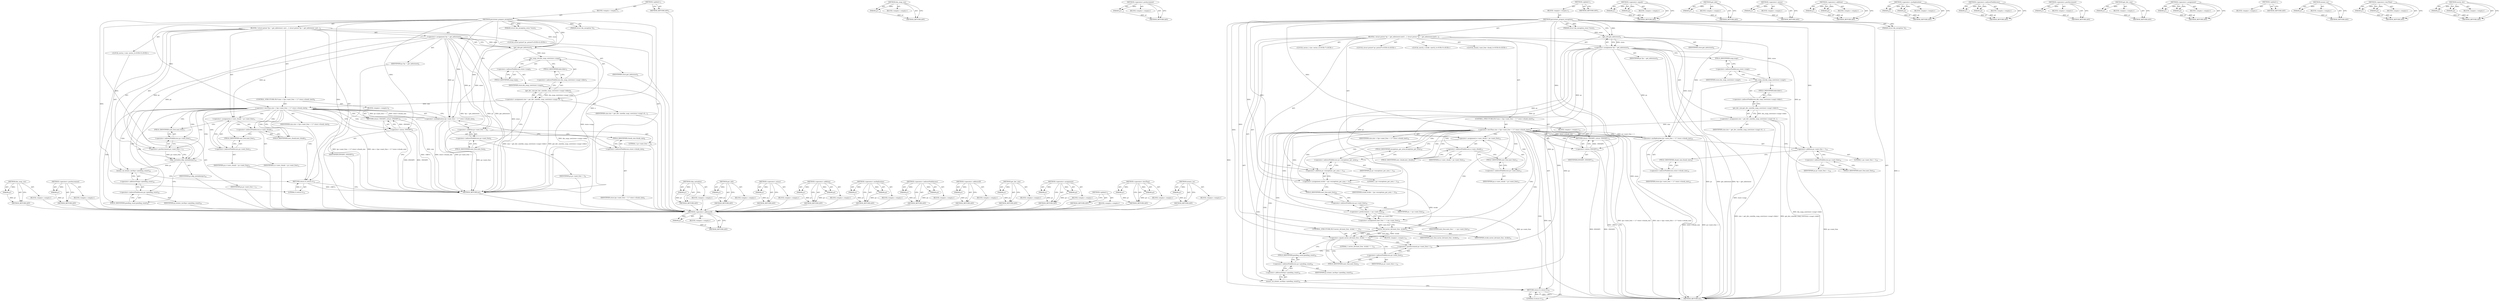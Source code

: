 digraph "atomic_inc" {
vulnerable_175 [label=<(METHOD,&lt;operator&gt;.addressOf)>];
vulnerable_176 [label=<(PARAM,p1)>];
vulnerable_177 [label=<(BLOCK,&lt;empty&gt;,&lt;empty&gt;)>];
vulnerable_178 [label=<(METHOD_RETURN,ANY)>];
vulnerable_130 [label=<(METHOD,dm_snap_cow)>];
vulnerable_131 [label=<(PARAM,p1)>];
vulnerable_132 [label=<(BLOCK,&lt;empty&gt;,&lt;empty&gt;)>];
vulnerable_133 [label=<(METHOD_RETURN,ANY)>];
vulnerable_153 [label=<(METHOD,&lt;operator&gt;.preIncrement)>];
vulnerable_154 [label=<(PARAM,p1)>];
vulnerable_155 [label=<(BLOCK,&lt;empty&gt;,&lt;empty&gt;)>];
vulnerable_156 [label=<(METHOD_RETURN,ANY)>];
vulnerable_6 [label=<(METHOD,&lt;global&gt;)<SUB>1</SUB>>];
vulnerable_7 [label=<(BLOCK,&lt;empty&gt;,&lt;empty&gt;)<SUB>1</SUB>>];
vulnerable_8 [label=<(METHOD,persistent_prepare_exception)<SUB>1</SUB>>];
vulnerable_9 [label=<(PARAM,struct dm_exception_store *store)<SUB>1</SUB>>];
vulnerable_10 [label=<(PARAM,struct dm_exception *e)<SUB>2</SUB>>];
vulnerable_11 [label=<(BLOCK,{
 	struct pstore *ps = get_info(store);
	uint3...,{
 	struct pstore *ps = get_info(store);
	uint3...)<SUB>3</SUB>>];
vulnerable_12 [label="<(LOCAL,struct pstore* ps: pstore*)<SUB>4</SUB>>"];
vulnerable_13 [label=<(&lt;operator&gt;.assignment,*ps = get_info(store))<SUB>4</SUB>>];
vulnerable_14 [label=<(IDENTIFIER,ps,*ps = get_info(store))<SUB>4</SUB>>];
vulnerable_15 [label=<(get_info,get_info(store))<SUB>4</SUB>>];
vulnerable_16 [label=<(IDENTIFIER,store,get_info(store))<SUB>4</SUB>>];
vulnerable_17 [label="<(LOCAL,uint32_t stride: uint32_t)<SUB>5</SUB>>"];
vulnerable_18 [label="<(LOCAL,chunk_t next_free: chunk_t)<SUB>6</SUB>>"];
vulnerable_19 [label="<(LOCAL,sector_t size: sector_t)<SUB>7</SUB>>"];
vulnerable_20 [label=<(&lt;operator&gt;.assignment,size = get_dev_size(dm_snap_cow(store-&gt;snap)-&gt;b...)<SUB>7</SUB>>];
vulnerable_21 [label=<(IDENTIFIER,size,size = get_dev_size(dm_snap_cow(store-&gt;snap)-&gt;b...)<SUB>7</SUB>>];
vulnerable_22 [label=<(get_dev_size,get_dev_size(dm_snap_cow(store-&gt;snap)-&gt;bdev))<SUB>7</SUB>>];
vulnerable_23 [label=<(&lt;operator&gt;.indirectFieldAccess,dm_snap_cow(store-&gt;snap)-&gt;bdev)<SUB>7</SUB>>];
vulnerable_24 [label=<(dm_snap_cow,dm_snap_cow(store-&gt;snap))<SUB>7</SUB>>];
vulnerable_25 [label=<(&lt;operator&gt;.indirectFieldAccess,store-&gt;snap)<SUB>7</SUB>>];
vulnerable_26 [label=<(IDENTIFIER,store,dm_snap_cow(store-&gt;snap))<SUB>7</SUB>>];
vulnerable_27 [label=<(FIELD_IDENTIFIER,snap,snap)<SUB>7</SUB>>];
vulnerable_28 [label=<(FIELD_IDENTIFIER,bdev,bdev)<SUB>7</SUB>>];
vulnerable_29 [label=<(CONTROL_STRUCTURE,IF,if (size &lt; ((ps-&gt;next_free + 1) * store-&gt;chunk_size)))<SUB>10</SUB>>];
vulnerable_30 [label=<(&lt;operator&gt;.lessThan,size &lt; ((ps-&gt;next_free + 1) * store-&gt;chunk_size))<SUB>10</SUB>>];
vulnerable_31 [label=<(IDENTIFIER,size,size &lt; ((ps-&gt;next_free + 1) * store-&gt;chunk_size))<SUB>10</SUB>>];
vulnerable_32 [label=<(&lt;operator&gt;.multiplication,(ps-&gt;next_free + 1) * store-&gt;chunk_size)<SUB>10</SUB>>];
vulnerable_33 [label=<(&lt;operator&gt;.addition,ps-&gt;next_free + 1)<SUB>10</SUB>>];
vulnerable_34 [label=<(&lt;operator&gt;.indirectFieldAccess,ps-&gt;next_free)<SUB>10</SUB>>];
vulnerable_35 [label=<(IDENTIFIER,ps,ps-&gt;next_free + 1)<SUB>10</SUB>>];
vulnerable_36 [label=<(FIELD_IDENTIFIER,next_free,next_free)<SUB>10</SUB>>];
vulnerable_37 [label=<(LITERAL,1,ps-&gt;next_free + 1)<SUB>10</SUB>>];
vulnerable_38 [label=<(&lt;operator&gt;.indirectFieldAccess,store-&gt;chunk_size)<SUB>10</SUB>>];
vulnerable_39 [label=<(IDENTIFIER,store,(ps-&gt;next_free + 1) * store-&gt;chunk_size)<SUB>10</SUB>>];
vulnerable_40 [label=<(FIELD_IDENTIFIER,chunk_size,chunk_size)<SUB>10</SUB>>];
vulnerable_41 [label=<(BLOCK,&lt;empty&gt;,&lt;empty&gt;)<SUB>11</SUB>>];
vulnerable_42 [label=<(RETURN,return -ENOSPC;,return -ENOSPC;)<SUB>11</SUB>>];
vulnerable_43 [label=<(&lt;operator&gt;.minus,-ENOSPC)<SUB>11</SUB>>];
vulnerable_44 [label=<(IDENTIFIER,ENOSPC,-ENOSPC)<SUB>11</SUB>>];
vulnerable_45 [label=<(&lt;operator&gt;.assignment,e-&gt;new_chunk = ps-&gt;next_free)<SUB>13</SUB>>];
vulnerable_46 [label=<(&lt;operator&gt;.indirectFieldAccess,e-&gt;new_chunk)<SUB>13</SUB>>];
vulnerable_47 [label=<(IDENTIFIER,e,e-&gt;new_chunk = ps-&gt;next_free)<SUB>13</SUB>>];
vulnerable_48 [label=<(FIELD_IDENTIFIER,new_chunk,new_chunk)<SUB>13</SUB>>];
vulnerable_49 [label=<(&lt;operator&gt;.indirectFieldAccess,ps-&gt;next_free)<SUB>13</SUB>>];
vulnerable_50 [label=<(IDENTIFIER,ps,e-&gt;new_chunk = ps-&gt;next_free)<SUB>13</SUB>>];
vulnerable_51 [label=<(FIELD_IDENTIFIER,next_free,next_free)<SUB>13</SUB>>];
vulnerable_52 [label=<(&lt;operator&gt;.assignment,stride = (ps-&gt;exceptions_per_area + 1))<SUB>19</SUB>>];
vulnerable_53 [label=<(IDENTIFIER,stride,stride = (ps-&gt;exceptions_per_area + 1))<SUB>19</SUB>>];
vulnerable_54 [label=<(&lt;operator&gt;.addition,ps-&gt;exceptions_per_area + 1)<SUB>19</SUB>>];
vulnerable_55 [label=<(&lt;operator&gt;.indirectFieldAccess,ps-&gt;exceptions_per_area)<SUB>19</SUB>>];
vulnerable_56 [label=<(IDENTIFIER,ps,ps-&gt;exceptions_per_area + 1)<SUB>19</SUB>>];
vulnerable_57 [label=<(FIELD_IDENTIFIER,exceptions_per_area,exceptions_per_area)<SUB>19</SUB>>];
vulnerable_58 [label=<(LITERAL,1,ps-&gt;exceptions_per_area + 1)<SUB>19</SUB>>];
vulnerable_59 [label=<(&lt;operator&gt;.assignment,next_free = ++ps-&gt;next_free)<SUB>20</SUB>>];
vulnerable_60 [label=<(IDENTIFIER,next_free,next_free = ++ps-&gt;next_free)<SUB>20</SUB>>];
vulnerable_61 [label=<(&lt;operator&gt;.preIncrement,++ps-&gt;next_free)<SUB>20</SUB>>];
vulnerable_62 [label=<(&lt;operator&gt;.indirectFieldAccess,ps-&gt;next_free)<SUB>20</SUB>>];
vulnerable_63 [label=<(IDENTIFIER,ps,++ps-&gt;next_free)<SUB>20</SUB>>];
vulnerable_64 [label=<(FIELD_IDENTIFIER,next_free,next_free)<SUB>20</SUB>>];
vulnerable_65 [label=<(CONTROL_STRUCTURE,IF,if (sector_div(next_free, stride) == 1))<SUB>21</SUB>>];
vulnerable_66 [label=<(&lt;operator&gt;.equals,sector_div(next_free, stride) == 1)<SUB>21</SUB>>];
vulnerable_67 [label=<(sector_div,sector_div(next_free, stride))<SUB>21</SUB>>];
vulnerable_68 [label=<(IDENTIFIER,next_free,sector_div(next_free, stride))<SUB>21</SUB>>];
vulnerable_69 [label=<(IDENTIFIER,stride,sector_div(next_free, stride))<SUB>21</SUB>>];
vulnerable_70 [label=<(LITERAL,1,sector_div(next_free, stride) == 1)<SUB>21</SUB>>];
vulnerable_71 [label=<(BLOCK,&lt;empty&gt;,&lt;empty&gt;)<SUB>22</SUB>>];
vulnerable_72 [label=<(&lt;operator&gt;.postIncrement,ps-&gt;next_free++)<SUB>22</SUB>>];
vulnerable_73 [label=<(&lt;operator&gt;.indirectFieldAccess,ps-&gt;next_free)<SUB>22</SUB>>];
vulnerable_74 [label=<(IDENTIFIER,ps,ps-&gt;next_free++)<SUB>22</SUB>>];
vulnerable_75 [label=<(FIELD_IDENTIFIER,next_free,next_free)<SUB>22</SUB>>];
vulnerable_76 [label=<(atomic_inc,atomic_inc(&amp;ps-&gt;pending_count))<SUB>24</SUB>>];
vulnerable_77 [label=<(&lt;operator&gt;.addressOf,&amp;ps-&gt;pending_count)<SUB>24</SUB>>];
vulnerable_78 [label=<(&lt;operator&gt;.indirectFieldAccess,ps-&gt;pending_count)<SUB>24</SUB>>];
vulnerable_79 [label=<(IDENTIFIER,ps,atomic_inc(&amp;ps-&gt;pending_count))<SUB>24</SUB>>];
vulnerable_80 [label=<(FIELD_IDENTIFIER,pending_count,pending_count)<SUB>24</SUB>>];
vulnerable_81 [label=<(RETURN,return 0;,return 0;)<SUB>25</SUB>>];
vulnerable_82 [label=<(LITERAL,0,return 0;)<SUB>25</SUB>>];
vulnerable_83 [label=<(METHOD_RETURN,int)<SUB>1</SUB>>];
vulnerable_85 [label=<(METHOD_RETURN,ANY)<SUB>1</SUB>>];
vulnerable_157 [label=<(METHOD,&lt;operator&gt;.equals)>];
vulnerable_158 [label=<(PARAM,p1)>];
vulnerable_159 [label=<(PARAM,p2)>];
vulnerable_160 [label=<(BLOCK,&lt;empty&gt;,&lt;empty&gt;)>];
vulnerable_161 [label=<(METHOD_RETURN,ANY)>];
vulnerable_117 [label=<(METHOD,get_info)>];
vulnerable_118 [label=<(PARAM,p1)>];
vulnerable_119 [label=<(BLOCK,&lt;empty&gt;,&lt;empty&gt;)>];
vulnerable_120 [label=<(METHOD_RETURN,ANY)>];
vulnerable_149 [label=<(METHOD,&lt;operator&gt;.minus)>];
vulnerable_150 [label=<(PARAM,p1)>];
vulnerable_151 [label=<(BLOCK,&lt;empty&gt;,&lt;empty&gt;)>];
vulnerable_152 [label=<(METHOD_RETURN,ANY)>];
vulnerable_144 [label=<(METHOD,&lt;operator&gt;.addition)>];
vulnerable_145 [label=<(PARAM,p1)>];
vulnerable_146 [label=<(PARAM,p2)>];
vulnerable_147 [label=<(BLOCK,&lt;empty&gt;,&lt;empty&gt;)>];
vulnerable_148 [label=<(METHOD_RETURN,ANY)>];
vulnerable_139 [label=<(METHOD,&lt;operator&gt;.multiplication)>];
vulnerable_140 [label=<(PARAM,p1)>];
vulnerable_141 [label=<(PARAM,p2)>];
vulnerable_142 [label=<(BLOCK,&lt;empty&gt;,&lt;empty&gt;)>];
vulnerable_143 [label=<(METHOD_RETURN,ANY)>];
vulnerable_125 [label=<(METHOD,&lt;operator&gt;.indirectFieldAccess)>];
vulnerable_126 [label=<(PARAM,p1)>];
vulnerable_127 [label=<(PARAM,p2)>];
vulnerable_128 [label=<(BLOCK,&lt;empty&gt;,&lt;empty&gt;)>];
vulnerable_129 [label=<(METHOD_RETURN,ANY)>];
vulnerable_167 [label=<(METHOD,&lt;operator&gt;.postIncrement)>];
vulnerable_168 [label=<(PARAM,p1)>];
vulnerable_169 [label=<(BLOCK,&lt;empty&gt;,&lt;empty&gt;)>];
vulnerable_170 [label=<(METHOD_RETURN,ANY)>];
vulnerable_121 [label=<(METHOD,get_dev_size)>];
vulnerable_122 [label=<(PARAM,p1)>];
vulnerable_123 [label=<(BLOCK,&lt;empty&gt;,&lt;empty&gt;)>];
vulnerable_124 [label=<(METHOD_RETURN,ANY)>];
vulnerable_112 [label=<(METHOD,&lt;operator&gt;.assignment)>];
vulnerable_113 [label=<(PARAM,p1)>];
vulnerable_114 [label=<(PARAM,p2)>];
vulnerable_115 [label=<(BLOCK,&lt;empty&gt;,&lt;empty&gt;)>];
vulnerable_116 [label=<(METHOD_RETURN,ANY)>];
vulnerable_106 [label=<(METHOD,&lt;global&gt;)<SUB>1</SUB>>];
vulnerable_107 [label=<(BLOCK,&lt;empty&gt;,&lt;empty&gt;)>];
vulnerable_108 [label=<(METHOD_RETURN,ANY)>];
vulnerable_171 [label=<(METHOD,atomic_inc)>];
vulnerable_172 [label=<(PARAM,p1)>];
vulnerable_173 [label=<(BLOCK,&lt;empty&gt;,&lt;empty&gt;)>];
vulnerable_174 [label=<(METHOD_RETURN,ANY)>];
vulnerable_134 [label=<(METHOD,&lt;operator&gt;.lessThan)>];
vulnerable_135 [label=<(PARAM,p1)>];
vulnerable_136 [label=<(PARAM,p2)>];
vulnerable_137 [label=<(BLOCK,&lt;empty&gt;,&lt;empty&gt;)>];
vulnerable_138 [label=<(METHOD_RETURN,ANY)>];
vulnerable_162 [label=<(METHOD,sector_div)>];
vulnerable_163 [label=<(PARAM,p1)>];
vulnerable_164 [label=<(PARAM,p2)>];
vulnerable_165 [label=<(BLOCK,&lt;empty&gt;,&lt;empty&gt;)>];
vulnerable_166 [label=<(METHOD_RETURN,ANY)>];
fixed_106 [label=<(METHOD,dm_snap_cow)>];
fixed_107 [label=<(PARAM,p1)>];
fixed_108 [label=<(BLOCK,&lt;empty&gt;,&lt;empty&gt;)>];
fixed_109 [label=<(METHOD_RETURN,ANY)>];
fixed_129 [label=<(METHOD,&lt;operator&gt;.postIncrement)>];
fixed_130 [label=<(PARAM,p1)>];
fixed_131 [label=<(BLOCK,&lt;empty&gt;,&lt;empty&gt;)>];
fixed_132 [label=<(METHOD_RETURN,ANY)>];
fixed_6 [label=<(METHOD,&lt;global&gt;)<SUB>1</SUB>>];
fixed_7 [label=<(BLOCK,&lt;empty&gt;,&lt;empty&gt;)<SUB>1</SUB>>];
fixed_8 [label=<(METHOD,persistent_prepare_exception)<SUB>1</SUB>>];
fixed_9 [label=<(PARAM,struct dm_exception_store *store)<SUB>1</SUB>>];
fixed_10 [label=<(PARAM,struct dm_exception *e)<SUB>2</SUB>>];
fixed_11 [label=<(BLOCK,{
 	struct pstore *ps = get_info(store);
 	sect...,{
 	struct pstore *ps = get_info(store);
 	sect...)<SUB>3</SUB>>];
fixed_12 [label="<(LOCAL,struct pstore* ps: pstore*)<SUB>4</SUB>>"];
fixed_13 [label=<(&lt;operator&gt;.assignment,*ps = get_info(store))<SUB>4</SUB>>];
fixed_14 [label=<(IDENTIFIER,ps,*ps = get_info(store))<SUB>4</SUB>>];
fixed_15 [label=<(get_info,get_info(store))<SUB>4</SUB>>];
fixed_16 [label=<(IDENTIFIER,store,get_info(store))<SUB>4</SUB>>];
fixed_17 [label="<(LOCAL,sector_t size: sector_t)<SUB>5</SUB>>"];
fixed_18 [label=<(&lt;operator&gt;.assignment,size = get_dev_size(dm_snap_cow(store-&gt;snap)-&gt;b...)<SUB>5</SUB>>];
fixed_19 [label=<(IDENTIFIER,size,size = get_dev_size(dm_snap_cow(store-&gt;snap)-&gt;b...)<SUB>5</SUB>>];
fixed_20 [label=<(get_dev_size,get_dev_size(dm_snap_cow(store-&gt;snap)-&gt;bdev))<SUB>5</SUB>>];
fixed_21 [label=<(&lt;operator&gt;.indirectFieldAccess,dm_snap_cow(store-&gt;snap)-&gt;bdev)<SUB>5</SUB>>];
fixed_22 [label=<(dm_snap_cow,dm_snap_cow(store-&gt;snap))<SUB>5</SUB>>];
fixed_23 [label=<(&lt;operator&gt;.indirectFieldAccess,store-&gt;snap)<SUB>5</SUB>>];
fixed_24 [label=<(IDENTIFIER,store,dm_snap_cow(store-&gt;snap))<SUB>5</SUB>>];
fixed_25 [label=<(FIELD_IDENTIFIER,snap,snap)<SUB>5</SUB>>];
fixed_26 [label=<(FIELD_IDENTIFIER,bdev,bdev)<SUB>5</SUB>>];
fixed_27 [label=<(CONTROL_STRUCTURE,IF,if (size &lt; ((ps-&gt;next_free + 1) * store-&gt;chunk_size)))<SUB>8</SUB>>];
fixed_28 [label=<(&lt;operator&gt;.lessThan,size &lt; ((ps-&gt;next_free + 1) * store-&gt;chunk_size))<SUB>8</SUB>>];
fixed_29 [label=<(IDENTIFIER,size,size &lt; ((ps-&gt;next_free + 1) * store-&gt;chunk_size))<SUB>8</SUB>>];
fixed_30 [label=<(&lt;operator&gt;.multiplication,(ps-&gt;next_free + 1) * store-&gt;chunk_size)<SUB>8</SUB>>];
fixed_31 [label=<(&lt;operator&gt;.addition,ps-&gt;next_free + 1)<SUB>8</SUB>>];
fixed_32 [label=<(&lt;operator&gt;.indirectFieldAccess,ps-&gt;next_free)<SUB>8</SUB>>];
fixed_33 [label=<(IDENTIFIER,ps,ps-&gt;next_free + 1)<SUB>8</SUB>>];
fixed_34 [label=<(FIELD_IDENTIFIER,next_free,next_free)<SUB>8</SUB>>];
fixed_35 [label=<(LITERAL,1,ps-&gt;next_free + 1)<SUB>8</SUB>>];
fixed_36 [label=<(&lt;operator&gt;.indirectFieldAccess,store-&gt;chunk_size)<SUB>8</SUB>>];
fixed_37 [label=<(IDENTIFIER,store,(ps-&gt;next_free + 1) * store-&gt;chunk_size)<SUB>8</SUB>>];
fixed_38 [label=<(FIELD_IDENTIFIER,chunk_size,chunk_size)<SUB>8</SUB>>];
fixed_39 [label=<(BLOCK,&lt;empty&gt;,&lt;empty&gt;)<SUB>9</SUB>>];
fixed_40 [label=<(RETURN,return -ENOSPC;,return -ENOSPC;)<SUB>9</SUB>>];
fixed_41 [label=<(&lt;operator&gt;.minus,-ENOSPC)<SUB>9</SUB>>];
fixed_42 [label=<(IDENTIFIER,ENOSPC,-ENOSPC)<SUB>9</SUB>>];
fixed_43 [label=<(&lt;operator&gt;.assignment,e-&gt;new_chunk = ps-&gt;next_free)<SUB>11</SUB>>];
fixed_44 [label=<(&lt;operator&gt;.indirectFieldAccess,e-&gt;new_chunk)<SUB>11</SUB>>];
fixed_45 [label=<(IDENTIFIER,e,e-&gt;new_chunk = ps-&gt;next_free)<SUB>11</SUB>>];
fixed_46 [label=<(FIELD_IDENTIFIER,new_chunk,new_chunk)<SUB>11</SUB>>];
fixed_47 [label=<(&lt;operator&gt;.indirectFieldAccess,ps-&gt;next_free)<SUB>11</SUB>>];
fixed_48 [label=<(IDENTIFIER,ps,e-&gt;new_chunk = ps-&gt;next_free)<SUB>11</SUB>>];
fixed_49 [label=<(FIELD_IDENTIFIER,next_free,next_free)<SUB>11</SUB>>];
fixed_50 [label=<(&lt;operator&gt;.postIncrement,ps-&gt;next_free++)<SUB>17</SUB>>];
fixed_51 [label=<(&lt;operator&gt;.indirectFieldAccess,ps-&gt;next_free)<SUB>17</SUB>>];
fixed_52 [label=<(IDENTIFIER,ps,ps-&gt;next_free++)<SUB>17</SUB>>];
fixed_53 [label=<(FIELD_IDENTIFIER,next_free,next_free)<SUB>17</SUB>>];
fixed_54 [label=<(skip_metadata,skip_metadata(ps))<SUB>18</SUB>>];
fixed_55 [label=<(IDENTIFIER,ps,skip_metadata(ps))<SUB>18</SUB>>];
fixed_56 [label=<(atomic_inc,atomic_inc(&amp;ps-&gt;pending_count))<SUB>20</SUB>>];
fixed_57 [label=<(&lt;operator&gt;.addressOf,&amp;ps-&gt;pending_count)<SUB>20</SUB>>];
fixed_58 [label=<(&lt;operator&gt;.indirectFieldAccess,ps-&gt;pending_count)<SUB>20</SUB>>];
fixed_59 [label=<(IDENTIFIER,ps,atomic_inc(&amp;ps-&gt;pending_count))<SUB>20</SUB>>];
fixed_60 [label=<(FIELD_IDENTIFIER,pending_count,pending_count)<SUB>20</SUB>>];
fixed_61 [label=<(RETURN,return 0;,return 0;)<SUB>21</SUB>>];
fixed_62 [label=<(LITERAL,0,return 0;)<SUB>21</SUB>>];
fixed_63 [label=<(METHOD_RETURN,int)<SUB>1</SUB>>];
fixed_65 [label=<(METHOD_RETURN,ANY)<SUB>1</SUB>>];
fixed_133 [label=<(METHOD,skip_metadata)>];
fixed_134 [label=<(PARAM,p1)>];
fixed_135 [label=<(BLOCK,&lt;empty&gt;,&lt;empty&gt;)>];
fixed_136 [label=<(METHOD_RETURN,ANY)>];
fixed_93 [label=<(METHOD,get_info)>];
fixed_94 [label=<(PARAM,p1)>];
fixed_95 [label=<(BLOCK,&lt;empty&gt;,&lt;empty&gt;)>];
fixed_96 [label=<(METHOD_RETURN,ANY)>];
fixed_125 [label=<(METHOD,&lt;operator&gt;.minus)>];
fixed_126 [label=<(PARAM,p1)>];
fixed_127 [label=<(BLOCK,&lt;empty&gt;,&lt;empty&gt;)>];
fixed_128 [label=<(METHOD_RETURN,ANY)>];
fixed_120 [label=<(METHOD,&lt;operator&gt;.addition)>];
fixed_121 [label=<(PARAM,p1)>];
fixed_122 [label=<(PARAM,p2)>];
fixed_123 [label=<(BLOCK,&lt;empty&gt;,&lt;empty&gt;)>];
fixed_124 [label=<(METHOD_RETURN,ANY)>];
fixed_115 [label=<(METHOD,&lt;operator&gt;.multiplication)>];
fixed_116 [label=<(PARAM,p1)>];
fixed_117 [label=<(PARAM,p2)>];
fixed_118 [label=<(BLOCK,&lt;empty&gt;,&lt;empty&gt;)>];
fixed_119 [label=<(METHOD_RETURN,ANY)>];
fixed_101 [label=<(METHOD,&lt;operator&gt;.indirectFieldAccess)>];
fixed_102 [label=<(PARAM,p1)>];
fixed_103 [label=<(PARAM,p2)>];
fixed_104 [label=<(BLOCK,&lt;empty&gt;,&lt;empty&gt;)>];
fixed_105 [label=<(METHOD_RETURN,ANY)>];
fixed_141 [label=<(METHOD,&lt;operator&gt;.addressOf)>];
fixed_142 [label=<(PARAM,p1)>];
fixed_143 [label=<(BLOCK,&lt;empty&gt;,&lt;empty&gt;)>];
fixed_144 [label=<(METHOD_RETURN,ANY)>];
fixed_97 [label=<(METHOD,get_dev_size)>];
fixed_98 [label=<(PARAM,p1)>];
fixed_99 [label=<(BLOCK,&lt;empty&gt;,&lt;empty&gt;)>];
fixed_100 [label=<(METHOD_RETURN,ANY)>];
fixed_88 [label=<(METHOD,&lt;operator&gt;.assignment)>];
fixed_89 [label=<(PARAM,p1)>];
fixed_90 [label=<(PARAM,p2)>];
fixed_91 [label=<(BLOCK,&lt;empty&gt;,&lt;empty&gt;)>];
fixed_92 [label=<(METHOD_RETURN,ANY)>];
fixed_82 [label=<(METHOD,&lt;global&gt;)<SUB>1</SUB>>];
fixed_83 [label=<(BLOCK,&lt;empty&gt;,&lt;empty&gt;)>];
fixed_84 [label=<(METHOD_RETURN,ANY)>];
fixed_110 [label=<(METHOD,&lt;operator&gt;.lessThan)>];
fixed_111 [label=<(PARAM,p1)>];
fixed_112 [label=<(PARAM,p2)>];
fixed_113 [label=<(BLOCK,&lt;empty&gt;,&lt;empty&gt;)>];
fixed_114 [label=<(METHOD_RETURN,ANY)>];
fixed_137 [label=<(METHOD,atomic_inc)>];
fixed_138 [label=<(PARAM,p1)>];
fixed_139 [label=<(BLOCK,&lt;empty&gt;,&lt;empty&gt;)>];
fixed_140 [label=<(METHOD_RETURN,ANY)>];
vulnerable_175 -> vulnerable_176  [key=0, label="AST: "];
vulnerable_175 -> vulnerable_176  [key=1, label="DDG: "];
vulnerable_175 -> vulnerable_177  [key=0, label="AST: "];
vulnerable_175 -> vulnerable_178  [key=0, label="AST: "];
vulnerable_175 -> vulnerable_178  [key=1, label="CFG: "];
vulnerable_176 -> vulnerable_178  [key=0, label="DDG: p1"];
vulnerable_130 -> vulnerable_131  [key=0, label="AST: "];
vulnerable_130 -> vulnerable_131  [key=1, label="DDG: "];
vulnerable_130 -> vulnerable_132  [key=0, label="AST: "];
vulnerable_130 -> vulnerable_133  [key=0, label="AST: "];
vulnerable_130 -> vulnerable_133  [key=1, label="CFG: "];
vulnerable_131 -> vulnerable_133  [key=0, label="DDG: p1"];
vulnerable_153 -> vulnerable_154  [key=0, label="AST: "];
vulnerable_153 -> vulnerable_154  [key=1, label="DDG: "];
vulnerable_153 -> vulnerable_155  [key=0, label="AST: "];
vulnerable_153 -> vulnerable_156  [key=0, label="AST: "];
vulnerable_153 -> vulnerable_156  [key=1, label="CFG: "];
vulnerable_154 -> vulnerable_156  [key=0, label="DDG: p1"];
vulnerable_6 -> vulnerable_7  [key=0, label="AST: "];
vulnerable_6 -> vulnerable_85  [key=0, label="AST: "];
vulnerable_6 -> vulnerable_85  [key=1, label="CFG: "];
vulnerable_7 -> vulnerable_8  [key=0, label="AST: "];
vulnerable_8 -> vulnerable_9  [key=0, label="AST: "];
vulnerable_8 -> vulnerable_9  [key=1, label="DDG: "];
vulnerable_8 -> vulnerable_10  [key=0, label="AST: "];
vulnerable_8 -> vulnerable_10  [key=1, label="DDG: "];
vulnerable_8 -> vulnerable_11  [key=0, label="AST: "];
vulnerable_8 -> vulnerable_83  [key=0, label="AST: "];
vulnerable_8 -> vulnerable_15  [key=0, label="CFG: "];
vulnerable_8 -> vulnerable_15  [key=1, label="DDG: "];
vulnerable_8 -> vulnerable_52  [key=0, label="DDG: "];
vulnerable_8 -> vulnerable_81  [key=0, label="DDG: "];
vulnerable_8 -> vulnerable_82  [key=0, label="DDG: "];
vulnerable_8 -> vulnerable_30  [key=0, label="DDG: "];
vulnerable_8 -> vulnerable_54  [key=0, label="DDG: "];
vulnerable_8 -> vulnerable_66  [key=0, label="DDG: "];
vulnerable_8 -> vulnerable_32  [key=0, label="DDG: "];
vulnerable_8 -> vulnerable_67  [key=0, label="DDG: "];
vulnerable_8 -> vulnerable_33  [key=0, label="DDG: "];
vulnerable_8 -> vulnerable_43  [key=0, label="DDG: "];
vulnerable_9 -> vulnerable_15  [key=0, label="DDG: store"];
vulnerable_10 -> vulnerable_83  [key=0, label="DDG: e"];
vulnerable_11 -> vulnerable_12  [key=0, label="AST: "];
vulnerable_11 -> vulnerable_13  [key=0, label="AST: "];
vulnerable_11 -> vulnerable_17  [key=0, label="AST: "];
vulnerable_11 -> vulnerable_18  [key=0, label="AST: "];
vulnerable_11 -> vulnerable_19  [key=0, label="AST: "];
vulnerable_11 -> vulnerable_20  [key=0, label="AST: "];
vulnerable_11 -> vulnerable_29  [key=0, label="AST: "];
vulnerable_11 -> vulnerable_45  [key=0, label="AST: "];
vulnerable_11 -> vulnerable_52  [key=0, label="AST: "];
vulnerable_11 -> vulnerable_59  [key=0, label="AST: "];
vulnerable_11 -> vulnerable_65  [key=0, label="AST: "];
vulnerable_11 -> vulnerable_76  [key=0, label="AST: "];
vulnerable_11 -> vulnerable_81  [key=0, label="AST: "];
vulnerable_13 -> vulnerable_14  [key=0, label="AST: "];
vulnerable_13 -> vulnerable_15  [key=0, label="AST: "];
vulnerable_13 -> vulnerable_27  [key=0, label="CFG: "];
vulnerable_13 -> vulnerable_83  [key=0, label="DDG: ps"];
vulnerable_13 -> vulnerable_83  [key=1, label="DDG: get_info(store)"];
vulnerable_13 -> vulnerable_83  [key=2, label="DDG: *ps = get_info(store)"];
vulnerable_13 -> vulnerable_45  [key=0, label="DDG: ps"];
vulnerable_13 -> vulnerable_52  [key=0, label="DDG: ps"];
vulnerable_13 -> vulnerable_76  [key=0, label="DDG: ps"];
vulnerable_13 -> vulnerable_54  [key=0, label="DDG: ps"];
vulnerable_13 -> vulnerable_61  [key=0, label="DDG: ps"];
vulnerable_13 -> vulnerable_32  [key=0, label="DDG: ps"];
vulnerable_13 -> vulnerable_72  [key=0, label="DDG: ps"];
vulnerable_13 -> vulnerable_33  [key=0, label="DDG: ps"];
vulnerable_15 -> vulnerable_16  [key=0, label="AST: "];
vulnerable_15 -> vulnerable_13  [key=0, label="CFG: "];
vulnerable_15 -> vulnerable_13  [key=1, label="DDG: store"];
vulnerable_15 -> vulnerable_83  [key=0, label="DDG: store"];
vulnerable_15 -> vulnerable_32  [key=0, label="DDG: store"];
vulnerable_15 -> vulnerable_24  [key=0, label="DDG: store"];
vulnerable_20 -> vulnerable_21  [key=0, label="AST: "];
vulnerable_20 -> vulnerable_22  [key=0, label="AST: "];
vulnerable_20 -> vulnerable_36  [key=0, label="CFG: "];
vulnerable_20 -> vulnerable_83  [key=0, label="DDG: get_dev_size(dm_snap_cow(store-&gt;snap)-&gt;bdev)"];
vulnerable_20 -> vulnerable_83  [key=1, label="DDG: size = get_dev_size(dm_snap_cow(store-&gt;snap)-&gt;bdev)"];
vulnerable_20 -> vulnerable_30  [key=0, label="DDG: size"];
vulnerable_22 -> vulnerable_23  [key=0, label="AST: "];
vulnerable_22 -> vulnerable_20  [key=0, label="CFG: "];
vulnerable_22 -> vulnerable_20  [key=1, label="DDG: dm_snap_cow(store-&gt;snap)-&gt;bdev"];
vulnerable_22 -> vulnerable_83  [key=0, label="DDG: dm_snap_cow(store-&gt;snap)-&gt;bdev"];
vulnerable_23 -> vulnerable_24  [key=0, label="AST: "];
vulnerable_23 -> vulnerable_28  [key=0, label="AST: "];
vulnerable_23 -> vulnerable_22  [key=0, label="CFG: "];
vulnerable_24 -> vulnerable_25  [key=0, label="AST: "];
vulnerable_24 -> vulnerable_28  [key=0, label="CFG: "];
vulnerable_24 -> vulnerable_83  [key=0, label="DDG: store-&gt;snap"];
vulnerable_25 -> vulnerable_26  [key=0, label="AST: "];
vulnerable_25 -> vulnerable_27  [key=0, label="AST: "];
vulnerable_25 -> vulnerable_24  [key=0, label="CFG: "];
vulnerable_27 -> vulnerable_25  [key=0, label="CFG: "];
vulnerable_28 -> vulnerable_23  [key=0, label="CFG: "];
vulnerable_29 -> vulnerable_30  [key=0, label="AST: "];
vulnerable_29 -> vulnerable_41  [key=0, label="AST: "];
vulnerable_30 -> vulnerable_31  [key=0, label="AST: "];
vulnerable_30 -> vulnerable_32  [key=0, label="AST: "];
vulnerable_30 -> vulnerable_43  [key=0, label="CFG: "];
vulnerable_30 -> vulnerable_43  [key=1, label="CDG: "];
vulnerable_30 -> vulnerable_48  [key=0, label="CFG: "];
vulnerable_30 -> vulnerable_48  [key=1, label="CDG: "];
vulnerable_30 -> vulnerable_83  [key=0, label="DDG: size"];
vulnerable_30 -> vulnerable_83  [key=1, label="DDG: (ps-&gt;next_free + 1) * store-&gt;chunk_size"];
vulnerable_30 -> vulnerable_83  [key=2, label="DDG: size &lt; ((ps-&gt;next_free + 1) * store-&gt;chunk_size)"];
vulnerable_30 -> vulnerable_80  [key=0, label="CDG: "];
vulnerable_30 -> vulnerable_49  [key=0, label="CDG: "];
vulnerable_30 -> vulnerable_61  [key=0, label="CDG: "];
vulnerable_30 -> vulnerable_77  [key=0, label="CDG: "];
vulnerable_30 -> vulnerable_64  [key=0, label="CDG: "];
vulnerable_30 -> vulnerable_42  [key=0, label="CDG: "];
vulnerable_30 -> vulnerable_51  [key=0, label="CDG: "];
vulnerable_30 -> vulnerable_57  [key=0, label="CDG: "];
vulnerable_30 -> vulnerable_66  [key=0, label="CDG: "];
vulnerable_30 -> vulnerable_52  [key=0, label="CDG: "];
vulnerable_30 -> vulnerable_46  [key=0, label="CDG: "];
vulnerable_30 -> vulnerable_81  [key=0, label="CDG: "];
vulnerable_30 -> vulnerable_67  [key=0, label="CDG: "];
vulnerable_30 -> vulnerable_45  [key=0, label="CDG: "];
vulnerable_30 -> vulnerable_76  [key=0, label="CDG: "];
vulnerable_30 -> vulnerable_59  [key=0, label="CDG: "];
vulnerable_30 -> vulnerable_55  [key=0, label="CDG: "];
vulnerable_30 -> vulnerable_78  [key=0, label="CDG: "];
vulnerable_30 -> vulnerable_54  [key=0, label="CDG: "];
vulnerable_30 -> vulnerable_62  [key=0, label="CDG: "];
vulnerable_32 -> vulnerable_33  [key=0, label="AST: "];
vulnerable_32 -> vulnerable_38  [key=0, label="AST: "];
vulnerable_32 -> vulnerable_30  [key=0, label="CFG: "];
vulnerable_32 -> vulnerable_30  [key=1, label="DDG: ps-&gt;next_free + 1"];
vulnerable_32 -> vulnerable_30  [key=2, label="DDG: store-&gt;chunk_size"];
vulnerable_32 -> vulnerable_83  [key=0, label="DDG: ps-&gt;next_free + 1"];
vulnerable_32 -> vulnerable_83  [key=1, label="DDG: store-&gt;chunk_size"];
vulnerable_33 -> vulnerable_34  [key=0, label="AST: "];
vulnerable_33 -> vulnerable_37  [key=0, label="AST: "];
vulnerable_33 -> vulnerable_40  [key=0, label="CFG: "];
vulnerable_33 -> vulnerable_83  [key=0, label="DDG: ps-&gt;next_free"];
vulnerable_34 -> vulnerable_35  [key=0, label="AST: "];
vulnerable_34 -> vulnerable_36  [key=0, label="AST: "];
vulnerable_34 -> vulnerable_33  [key=0, label="CFG: "];
vulnerable_36 -> vulnerable_34  [key=0, label="CFG: "];
vulnerable_38 -> vulnerable_39  [key=0, label="AST: "];
vulnerable_38 -> vulnerable_40  [key=0, label="AST: "];
vulnerable_38 -> vulnerable_32  [key=0, label="CFG: "];
vulnerable_40 -> vulnerable_38  [key=0, label="CFG: "];
vulnerable_41 -> vulnerable_42  [key=0, label="AST: "];
vulnerable_42 -> vulnerable_43  [key=0, label="AST: "];
vulnerable_42 -> vulnerable_83  [key=0, label="CFG: "];
vulnerable_42 -> vulnerable_83  [key=1, label="DDG: &lt;RET&gt;"];
vulnerable_43 -> vulnerable_44  [key=0, label="AST: "];
vulnerable_43 -> vulnerable_42  [key=0, label="CFG: "];
vulnerable_43 -> vulnerable_42  [key=1, label="DDG: -ENOSPC"];
vulnerable_43 -> vulnerable_83  [key=0, label="DDG: ENOSPC"];
vulnerable_43 -> vulnerable_83  [key=1, label="DDG: -ENOSPC"];
vulnerable_45 -> vulnerable_46  [key=0, label="AST: "];
vulnerable_45 -> vulnerable_49  [key=0, label="AST: "];
vulnerable_45 -> vulnerable_57  [key=0, label="CFG: "];
vulnerable_46 -> vulnerable_47  [key=0, label="AST: "];
vulnerable_46 -> vulnerable_48  [key=0, label="AST: "];
vulnerable_46 -> vulnerable_51  [key=0, label="CFG: "];
vulnerable_48 -> vulnerable_46  [key=0, label="CFG: "];
vulnerable_49 -> vulnerable_50  [key=0, label="AST: "];
vulnerable_49 -> vulnerable_51  [key=0, label="AST: "];
vulnerable_49 -> vulnerable_45  [key=0, label="CFG: "];
vulnerable_51 -> vulnerable_49  [key=0, label="CFG: "];
vulnerable_52 -> vulnerable_53  [key=0, label="AST: "];
vulnerable_52 -> vulnerable_54  [key=0, label="AST: "];
vulnerable_52 -> vulnerable_64  [key=0, label="CFG: "];
vulnerable_52 -> vulnerable_67  [key=0, label="DDG: stride"];
vulnerable_54 -> vulnerable_55  [key=0, label="AST: "];
vulnerable_54 -> vulnerable_58  [key=0, label="AST: "];
vulnerable_54 -> vulnerable_52  [key=0, label="CFG: "];
vulnerable_55 -> vulnerable_56  [key=0, label="AST: "];
vulnerable_55 -> vulnerable_57  [key=0, label="AST: "];
vulnerable_55 -> vulnerable_54  [key=0, label="CFG: "];
vulnerable_57 -> vulnerable_55  [key=0, label="CFG: "];
vulnerable_59 -> vulnerable_60  [key=0, label="AST: "];
vulnerable_59 -> vulnerable_61  [key=0, label="AST: "];
vulnerable_59 -> vulnerable_67  [key=0, label="CFG: "];
vulnerable_59 -> vulnerable_67  [key=1, label="DDG: next_free"];
vulnerable_61 -> vulnerable_62  [key=0, label="AST: "];
vulnerable_61 -> vulnerable_59  [key=0, label="CFG: "];
vulnerable_61 -> vulnerable_59  [key=1, label="DDG: ps-&gt;next_free"];
vulnerable_61 -> vulnerable_72  [key=0, label="DDG: ps-&gt;next_free"];
vulnerable_62 -> vulnerable_63  [key=0, label="AST: "];
vulnerable_62 -> vulnerable_64  [key=0, label="AST: "];
vulnerable_62 -> vulnerable_61  [key=0, label="CFG: "];
vulnerable_64 -> vulnerable_62  [key=0, label="CFG: "];
vulnerable_65 -> vulnerable_66  [key=0, label="AST: "];
vulnerable_65 -> vulnerable_71  [key=0, label="AST: "];
vulnerable_66 -> vulnerable_67  [key=0, label="AST: "];
vulnerable_66 -> vulnerable_70  [key=0, label="AST: "];
vulnerable_66 -> vulnerable_75  [key=0, label="CFG: "];
vulnerable_66 -> vulnerable_75  [key=1, label="CDG: "];
vulnerable_66 -> vulnerable_80  [key=0, label="CFG: "];
vulnerable_66 -> vulnerable_73  [key=0, label="CDG: "];
vulnerable_66 -> vulnerable_72  [key=0, label="CDG: "];
vulnerable_67 -> vulnerable_68  [key=0, label="AST: "];
vulnerable_67 -> vulnerable_69  [key=0, label="AST: "];
vulnerable_67 -> vulnerable_66  [key=0, label="CFG: "];
vulnerable_67 -> vulnerable_66  [key=1, label="DDG: next_free"];
vulnerable_67 -> vulnerable_66  [key=2, label="DDG: stride"];
vulnerable_71 -> vulnerable_72  [key=0, label="AST: "];
vulnerable_72 -> vulnerable_73  [key=0, label="AST: "];
vulnerable_72 -> vulnerable_80  [key=0, label="CFG: "];
vulnerable_73 -> vulnerable_74  [key=0, label="AST: "];
vulnerable_73 -> vulnerable_75  [key=0, label="AST: "];
vulnerable_73 -> vulnerable_72  [key=0, label="CFG: "];
vulnerable_75 -> vulnerable_73  [key=0, label="CFG: "];
vulnerable_76 -> vulnerable_77  [key=0, label="AST: "];
vulnerable_76 -> vulnerable_81  [key=0, label="CFG: "];
vulnerable_77 -> vulnerable_78  [key=0, label="AST: "];
vulnerable_77 -> vulnerable_76  [key=0, label="CFG: "];
vulnerable_78 -> vulnerable_79  [key=0, label="AST: "];
vulnerable_78 -> vulnerable_80  [key=0, label="AST: "];
vulnerable_78 -> vulnerable_77  [key=0, label="CFG: "];
vulnerable_80 -> vulnerable_78  [key=0, label="CFG: "];
vulnerable_81 -> vulnerable_82  [key=0, label="AST: "];
vulnerable_81 -> vulnerable_83  [key=0, label="CFG: "];
vulnerable_81 -> vulnerable_83  [key=1, label="DDG: &lt;RET&gt;"];
vulnerable_82 -> vulnerable_81  [key=0, label="DDG: 0"];
vulnerable_157 -> vulnerable_158  [key=0, label="AST: "];
vulnerable_157 -> vulnerable_158  [key=1, label="DDG: "];
vulnerable_157 -> vulnerable_160  [key=0, label="AST: "];
vulnerable_157 -> vulnerable_159  [key=0, label="AST: "];
vulnerable_157 -> vulnerable_159  [key=1, label="DDG: "];
vulnerable_157 -> vulnerable_161  [key=0, label="AST: "];
vulnerable_157 -> vulnerable_161  [key=1, label="CFG: "];
vulnerable_158 -> vulnerable_161  [key=0, label="DDG: p1"];
vulnerable_159 -> vulnerable_161  [key=0, label="DDG: p2"];
vulnerable_117 -> vulnerable_118  [key=0, label="AST: "];
vulnerable_117 -> vulnerable_118  [key=1, label="DDG: "];
vulnerable_117 -> vulnerable_119  [key=0, label="AST: "];
vulnerable_117 -> vulnerable_120  [key=0, label="AST: "];
vulnerable_117 -> vulnerable_120  [key=1, label="CFG: "];
vulnerable_118 -> vulnerable_120  [key=0, label="DDG: p1"];
vulnerable_149 -> vulnerable_150  [key=0, label="AST: "];
vulnerable_149 -> vulnerable_150  [key=1, label="DDG: "];
vulnerable_149 -> vulnerable_151  [key=0, label="AST: "];
vulnerable_149 -> vulnerable_152  [key=0, label="AST: "];
vulnerable_149 -> vulnerable_152  [key=1, label="CFG: "];
vulnerable_150 -> vulnerable_152  [key=0, label="DDG: p1"];
vulnerable_144 -> vulnerable_145  [key=0, label="AST: "];
vulnerable_144 -> vulnerable_145  [key=1, label="DDG: "];
vulnerable_144 -> vulnerable_147  [key=0, label="AST: "];
vulnerable_144 -> vulnerable_146  [key=0, label="AST: "];
vulnerable_144 -> vulnerable_146  [key=1, label="DDG: "];
vulnerable_144 -> vulnerable_148  [key=0, label="AST: "];
vulnerable_144 -> vulnerable_148  [key=1, label="CFG: "];
vulnerable_145 -> vulnerable_148  [key=0, label="DDG: p1"];
vulnerable_146 -> vulnerable_148  [key=0, label="DDG: p2"];
vulnerable_139 -> vulnerable_140  [key=0, label="AST: "];
vulnerable_139 -> vulnerable_140  [key=1, label="DDG: "];
vulnerable_139 -> vulnerable_142  [key=0, label="AST: "];
vulnerable_139 -> vulnerable_141  [key=0, label="AST: "];
vulnerable_139 -> vulnerable_141  [key=1, label="DDG: "];
vulnerable_139 -> vulnerable_143  [key=0, label="AST: "];
vulnerable_139 -> vulnerable_143  [key=1, label="CFG: "];
vulnerable_140 -> vulnerable_143  [key=0, label="DDG: p1"];
vulnerable_141 -> vulnerable_143  [key=0, label="DDG: p2"];
vulnerable_125 -> vulnerable_126  [key=0, label="AST: "];
vulnerable_125 -> vulnerable_126  [key=1, label="DDG: "];
vulnerable_125 -> vulnerable_128  [key=0, label="AST: "];
vulnerable_125 -> vulnerable_127  [key=0, label="AST: "];
vulnerable_125 -> vulnerable_127  [key=1, label="DDG: "];
vulnerable_125 -> vulnerable_129  [key=0, label="AST: "];
vulnerable_125 -> vulnerable_129  [key=1, label="CFG: "];
vulnerable_126 -> vulnerable_129  [key=0, label="DDG: p1"];
vulnerable_127 -> vulnerable_129  [key=0, label="DDG: p2"];
vulnerable_167 -> vulnerable_168  [key=0, label="AST: "];
vulnerable_167 -> vulnerable_168  [key=1, label="DDG: "];
vulnerable_167 -> vulnerable_169  [key=0, label="AST: "];
vulnerable_167 -> vulnerable_170  [key=0, label="AST: "];
vulnerable_167 -> vulnerable_170  [key=1, label="CFG: "];
vulnerable_168 -> vulnerable_170  [key=0, label="DDG: p1"];
vulnerable_121 -> vulnerable_122  [key=0, label="AST: "];
vulnerable_121 -> vulnerable_122  [key=1, label="DDG: "];
vulnerable_121 -> vulnerable_123  [key=0, label="AST: "];
vulnerable_121 -> vulnerable_124  [key=0, label="AST: "];
vulnerable_121 -> vulnerable_124  [key=1, label="CFG: "];
vulnerable_122 -> vulnerable_124  [key=0, label="DDG: p1"];
vulnerable_112 -> vulnerable_113  [key=0, label="AST: "];
vulnerable_112 -> vulnerable_113  [key=1, label="DDG: "];
vulnerable_112 -> vulnerable_115  [key=0, label="AST: "];
vulnerable_112 -> vulnerable_114  [key=0, label="AST: "];
vulnerable_112 -> vulnerable_114  [key=1, label="DDG: "];
vulnerable_112 -> vulnerable_116  [key=0, label="AST: "];
vulnerable_112 -> vulnerable_116  [key=1, label="CFG: "];
vulnerable_113 -> vulnerable_116  [key=0, label="DDG: p1"];
vulnerable_114 -> vulnerable_116  [key=0, label="DDG: p2"];
vulnerable_106 -> vulnerable_107  [key=0, label="AST: "];
vulnerable_106 -> vulnerable_108  [key=0, label="AST: "];
vulnerable_106 -> vulnerable_108  [key=1, label="CFG: "];
vulnerable_171 -> vulnerable_172  [key=0, label="AST: "];
vulnerable_171 -> vulnerable_172  [key=1, label="DDG: "];
vulnerable_171 -> vulnerable_173  [key=0, label="AST: "];
vulnerable_171 -> vulnerable_174  [key=0, label="AST: "];
vulnerable_171 -> vulnerable_174  [key=1, label="CFG: "];
vulnerable_172 -> vulnerable_174  [key=0, label="DDG: p1"];
vulnerable_134 -> vulnerable_135  [key=0, label="AST: "];
vulnerable_134 -> vulnerable_135  [key=1, label="DDG: "];
vulnerable_134 -> vulnerable_137  [key=0, label="AST: "];
vulnerable_134 -> vulnerable_136  [key=0, label="AST: "];
vulnerable_134 -> vulnerable_136  [key=1, label="DDG: "];
vulnerable_134 -> vulnerable_138  [key=0, label="AST: "];
vulnerable_134 -> vulnerable_138  [key=1, label="CFG: "];
vulnerable_135 -> vulnerable_138  [key=0, label="DDG: p1"];
vulnerable_136 -> vulnerable_138  [key=0, label="DDG: p2"];
vulnerable_162 -> vulnerable_163  [key=0, label="AST: "];
vulnerable_162 -> vulnerable_163  [key=1, label="DDG: "];
vulnerable_162 -> vulnerable_165  [key=0, label="AST: "];
vulnerable_162 -> vulnerable_164  [key=0, label="AST: "];
vulnerable_162 -> vulnerable_164  [key=1, label="DDG: "];
vulnerable_162 -> vulnerable_166  [key=0, label="AST: "];
vulnerable_162 -> vulnerable_166  [key=1, label="CFG: "];
vulnerable_163 -> vulnerable_166  [key=0, label="DDG: p1"];
vulnerable_164 -> vulnerable_166  [key=0, label="DDG: p2"];
fixed_106 -> fixed_107  [key=0, label="AST: "];
fixed_106 -> fixed_107  [key=1, label="DDG: "];
fixed_106 -> fixed_108  [key=0, label="AST: "];
fixed_106 -> fixed_109  [key=0, label="AST: "];
fixed_106 -> fixed_109  [key=1, label="CFG: "];
fixed_107 -> fixed_109  [key=0, label="DDG: p1"];
fixed_108 -> vulnerable_175  [key=0];
fixed_109 -> vulnerable_175  [key=0];
fixed_129 -> fixed_130  [key=0, label="AST: "];
fixed_129 -> fixed_130  [key=1, label="DDG: "];
fixed_129 -> fixed_131  [key=0, label="AST: "];
fixed_129 -> fixed_132  [key=0, label="AST: "];
fixed_129 -> fixed_132  [key=1, label="CFG: "];
fixed_130 -> fixed_132  [key=0, label="DDG: p1"];
fixed_131 -> vulnerable_175  [key=0];
fixed_132 -> vulnerable_175  [key=0];
fixed_6 -> fixed_7  [key=0, label="AST: "];
fixed_6 -> fixed_65  [key=0, label="AST: "];
fixed_6 -> fixed_65  [key=1, label="CFG: "];
fixed_7 -> fixed_8  [key=0, label="AST: "];
fixed_8 -> fixed_9  [key=0, label="AST: "];
fixed_8 -> fixed_9  [key=1, label="DDG: "];
fixed_8 -> fixed_10  [key=0, label="AST: "];
fixed_8 -> fixed_10  [key=1, label="DDG: "];
fixed_8 -> fixed_11  [key=0, label="AST: "];
fixed_8 -> fixed_63  [key=0, label="AST: "];
fixed_8 -> fixed_15  [key=0, label="CFG: "];
fixed_8 -> fixed_15  [key=1, label="DDG: "];
fixed_8 -> fixed_61  [key=0, label="DDG: "];
fixed_8 -> fixed_54  [key=0, label="DDG: "];
fixed_8 -> fixed_62  [key=0, label="DDG: "];
fixed_8 -> fixed_28  [key=0, label="DDG: "];
fixed_8 -> fixed_30  [key=0, label="DDG: "];
fixed_8 -> fixed_31  [key=0, label="DDG: "];
fixed_8 -> fixed_41  [key=0, label="DDG: "];
fixed_9 -> fixed_15  [key=0, label="DDG: store"];
fixed_10 -> fixed_63  [key=0, label="DDG: e"];
fixed_11 -> fixed_12  [key=0, label="AST: "];
fixed_11 -> fixed_13  [key=0, label="AST: "];
fixed_11 -> fixed_17  [key=0, label="AST: "];
fixed_11 -> fixed_18  [key=0, label="AST: "];
fixed_11 -> fixed_27  [key=0, label="AST: "];
fixed_11 -> fixed_43  [key=0, label="AST: "];
fixed_11 -> fixed_50  [key=0, label="AST: "];
fixed_11 -> fixed_54  [key=0, label="AST: "];
fixed_11 -> fixed_56  [key=0, label="AST: "];
fixed_11 -> fixed_61  [key=0, label="AST: "];
fixed_12 -> vulnerable_175  [key=0];
fixed_13 -> fixed_14  [key=0, label="AST: "];
fixed_13 -> fixed_15  [key=0, label="AST: "];
fixed_13 -> fixed_25  [key=0, label="CFG: "];
fixed_13 -> fixed_63  [key=0, label="DDG: ps"];
fixed_13 -> fixed_63  [key=1, label="DDG: get_info(store)"];
fixed_13 -> fixed_63  [key=2, label="DDG: *ps = get_info(store)"];
fixed_13 -> fixed_43  [key=0, label="DDG: ps"];
fixed_13 -> fixed_50  [key=0, label="DDG: ps"];
fixed_13 -> fixed_54  [key=0, label="DDG: ps"];
fixed_13 -> fixed_30  [key=0, label="DDG: ps"];
fixed_13 -> fixed_31  [key=0, label="DDG: ps"];
fixed_14 -> vulnerable_175  [key=0];
fixed_15 -> fixed_16  [key=0, label="AST: "];
fixed_15 -> fixed_13  [key=0, label="CFG: "];
fixed_15 -> fixed_13  [key=1, label="DDG: store"];
fixed_15 -> fixed_63  [key=0, label="DDG: store"];
fixed_15 -> fixed_30  [key=0, label="DDG: store"];
fixed_15 -> fixed_22  [key=0, label="DDG: store"];
fixed_16 -> vulnerable_175  [key=0];
fixed_17 -> vulnerable_175  [key=0];
fixed_18 -> fixed_19  [key=0, label="AST: "];
fixed_18 -> fixed_20  [key=0, label="AST: "];
fixed_18 -> fixed_34  [key=0, label="CFG: "];
fixed_18 -> fixed_63  [key=0, label="DDG: get_dev_size(dm_snap_cow(store-&gt;snap)-&gt;bdev)"];
fixed_18 -> fixed_63  [key=1, label="DDG: size = get_dev_size(dm_snap_cow(store-&gt;snap)-&gt;bdev)"];
fixed_18 -> fixed_28  [key=0, label="DDG: size"];
fixed_19 -> vulnerable_175  [key=0];
fixed_20 -> fixed_21  [key=0, label="AST: "];
fixed_20 -> fixed_18  [key=0, label="CFG: "];
fixed_20 -> fixed_18  [key=1, label="DDG: dm_snap_cow(store-&gt;snap)-&gt;bdev"];
fixed_20 -> fixed_63  [key=0, label="DDG: dm_snap_cow(store-&gt;snap)-&gt;bdev"];
fixed_21 -> fixed_22  [key=0, label="AST: "];
fixed_21 -> fixed_26  [key=0, label="AST: "];
fixed_21 -> fixed_20  [key=0, label="CFG: "];
fixed_22 -> fixed_23  [key=0, label="AST: "];
fixed_22 -> fixed_26  [key=0, label="CFG: "];
fixed_22 -> fixed_63  [key=0, label="DDG: store-&gt;snap"];
fixed_23 -> fixed_24  [key=0, label="AST: "];
fixed_23 -> fixed_25  [key=0, label="AST: "];
fixed_23 -> fixed_22  [key=0, label="CFG: "];
fixed_24 -> vulnerable_175  [key=0];
fixed_25 -> fixed_23  [key=0, label="CFG: "];
fixed_26 -> fixed_21  [key=0, label="CFG: "];
fixed_27 -> fixed_28  [key=0, label="AST: "];
fixed_27 -> fixed_39  [key=0, label="AST: "];
fixed_28 -> fixed_29  [key=0, label="AST: "];
fixed_28 -> fixed_30  [key=0, label="AST: "];
fixed_28 -> fixed_41  [key=0, label="CFG: "];
fixed_28 -> fixed_41  [key=1, label="CDG: "];
fixed_28 -> fixed_46  [key=0, label="CFG: "];
fixed_28 -> fixed_46  [key=1, label="CDG: "];
fixed_28 -> fixed_63  [key=0, label="DDG: size"];
fixed_28 -> fixed_63  [key=1, label="DDG: (ps-&gt;next_free + 1) * store-&gt;chunk_size"];
fixed_28 -> fixed_63  [key=2, label="DDG: size &lt; ((ps-&gt;next_free + 1) * store-&gt;chunk_size)"];
fixed_28 -> fixed_40  [key=0, label="CDG: "];
fixed_28 -> fixed_47  [key=0, label="CDG: "];
fixed_28 -> fixed_58  [key=0, label="CDG: "];
fixed_28 -> fixed_49  [key=0, label="CDG: "];
fixed_28 -> fixed_60  [key=0, label="CDG: "];
fixed_28 -> fixed_61  [key=0, label="CDG: "];
fixed_28 -> fixed_50  [key=0, label="CDG: "];
fixed_28 -> fixed_51  [key=0, label="CDG: "];
fixed_28 -> fixed_57  [key=0, label="CDG: "];
fixed_28 -> fixed_44  [key=0, label="CDG: "];
fixed_28 -> fixed_53  [key=0, label="CDG: "];
fixed_28 -> fixed_56  [key=0, label="CDG: "];
fixed_28 -> fixed_54  [key=0, label="CDG: "];
fixed_28 -> fixed_43  [key=0, label="CDG: "];
fixed_29 -> vulnerable_175  [key=0];
fixed_30 -> fixed_31  [key=0, label="AST: "];
fixed_30 -> fixed_36  [key=0, label="AST: "];
fixed_30 -> fixed_28  [key=0, label="CFG: "];
fixed_30 -> fixed_28  [key=1, label="DDG: ps-&gt;next_free + 1"];
fixed_30 -> fixed_28  [key=2, label="DDG: store-&gt;chunk_size"];
fixed_30 -> fixed_63  [key=0, label="DDG: ps-&gt;next_free + 1"];
fixed_30 -> fixed_63  [key=1, label="DDG: store-&gt;chunk_size"];
fixed_31 -> fixed_32  [key=0, label="AST: "];
fixed_31 -> fixed_35  [key=0, label="AST: "];
fixed_31 -> fixed_38  [key=0, label="CFG: "];
fixed_31 -> fixed_63  [key=0, label="DDG: ps-&gt;next_free"];
fixed_32 -> fixed_33  [key=0, label="AST: "];
fixed_32 -> fixed_34  [key=0, label="AST: "];
fixed_32 -> fixed_31  [key=0, label="CFG: "];
fixed_33 -> vulnerable_175  [key=0];
fixed_34 -> fixed_32  [key=0, label="CFG: "];
fixed_35 -> vulnerable_175  [key=0];
fixed_36 -> fixed_37  [key=0, label="AST: "];
fixed_36 -> fixed_38  [key=0, label="AST: "];
fixed_36 -> fixed_30  [key=0, label="CFG: "];
fixed_37 -> vulnerable_175  [key=0];
fixed_38 -> fixed_36  [key=0, label="CFG: "];
fixed_39 -> fixed_40  [key=0, label="AST: "];
fixed_40 -> fixed_41  [key=0, label="AST: "];
fixed_40 -> fixed_63  [key=0, label="CFG: "];
fixed_40 -> fixed_63  [key=1, label="DDG: &lt;RET&gt;"];
fixed_41 -> fixed_42  [key=0, label="AST: "];
fixed_41 -> fixed_40  [key=0, label="CFG: "];
fixed_41 -> fixed_40  [key=1, label="DDG: -ENOSPC"];
fixed_41 -> fixed_63  [key=0, label="DDG: ENOSPC"];
fixed_41 -> fixed_63  [key=1, label="DDG: -ENOSPC"];
fixed_42 -> vulnerable_175  [key=0];
fixed_43 -> fixed_44  [key=0, label="AST: "];
fixed_43 -> fixed_47  [key=0, label="AST: "];
fixed_43 -> fixed_53  [key=0, label="CFG: "];
fixed_44 -> fixed_45  [key=0, label="AST: "];
fixed_44 -> fixed_46  [key=0, label="AST: "];
fixed_44 -> fixed_49  [key=0, label="CFG: "];
fixed_45 -> vulnerable_175  [key=0];
fixed_46 -> fixed_44  [key=0, label="CFG: "];
fixed_47 -> fixed_48  [key=0, label="AST: "];
fixed_47 -> fixed_49  [key=0, label="AST: "];
fixed_47 -> fixed_43  [key=0, label="CFG: "];
fixed_48 -> vulnerable_175  [key=0];
fixed_49 -> fixed_47  [key=0, label="CFG: "];
fixed_50 -> fixed_51  [key=0, label="AST: "];
fixed_50 -> fixed_54  [key=0, label="CFG: "];
fixed_50 -> fixed_54  [key=1, label="DDG: ps-&gt;next_free"];
fixed_51 -> fixed_52  [key=0, label="AST: "];
fixed_51 -> fixed_53  [key=0, label="AST: "];
fixed_51 -> fixed_50  [key=0, label="CFG: "];
fixed_52 -> vulnerable_175  [key=0];
fixed_53 -> fixed_51  [key=0, label="CFG: "];
fixed_54 -> fixed_55  [key=0, label="AST: "];
fixed_54 -> fixed_60  [key=0, label="CFG: "];
fixed_54 -> fixed_56  [key=0, label="DDG: ps"];
fixed_55 -> vulnerable_175  [key=0];
fixed_56 -> fixed_57  [key=0, label="AST: "];
fixed_56 -> fixed_61  [key=0, label="CFG: "];
fixed_57 -> fixed_58  [key=0, label="AST: "];
fixed_57 -> fixed_56  [key=0, label="CFG: "];
fixed_58 -> fixed_59  [key=0, label="AST: "];
fixed_58 -> fixed_60  [key=0, label="AST: "];
fixed_58 -> fixed_57  [key=0, label="CFG: "];
fixed_59 -> vulnerable_175  [key=0];
fixed_60 -> fixed_58  [key=0, label="CFG: "];
fixed_61 -> fixed_62  [key=0, label="AST: "];
fixed_61 -> fixed_63  [key=0, label="CFG: "];
fixed_61 -> fixed_63  [key=1, label="DDG: &lt;RET&gt;"];
fixed_62 -> fixed_61  [key=0, label="DDG: 0"];
fixed_63 -> vulnerable_175  [key=0];
fixed_65 -> vulnerable_175  [key=0];
fixed_133 -> fixed_134  [key=0, label="AST: "];
fixed_133 -> fixed_134  [key=1, label="DDG: "];
fixed_133 -> fixed_135  [key=0, label="AST: "];
fixed_133 -> fixed_136  [key=0, label="AST: "];
fixed_133 -> fixed_136  [key=1, label="CFG: "];
fixed_134 -> fixed_136  [key=0, label="DDG: p1"];
fixed_135 -> vulnerable_175  [key=0];
fixed_136 -> vulnerable_175  [key=0];
fixed_93 -> fixed_94  [key=0, label="AST: "];
fixed_93 -> fixed_94  [key=1, label="DDG: "];
fixed_93 -> fixed_95  [key=0, label="AST: "];
fixed_93 -> fixed_96  [key=0, label="AST: "];
fixed_93 -> fixed_96  [key=1, label="CFG: "];
fixed_94 -> fixed_96  [key=0, label="DDG: p1"];
fixed_95 -> vulnerable_175  [key=0];
fixed_96 -> vulnerable_175  [key=0];
fixed_125 -> fixed_126  [key=0, label="AST: "];
fixed_125 -> fixed_126  [key=1, label="DDG: "];
fixed_125 -> fixed_127  [key=0, label="AST: "];
fixed_125 -> fixed_128  [key=0, label="AST: "];
fixed_125 -> fixed_128  [key=1, label="CFG: "];
fixed_126 -> fixed_128  [key=0, label="DDG: p1"];
fixed_127 -> vulnerable_175  [key=0];
fixed_128 -> vulnerable_175  [key=0];
fixed_120 -> fixed_121  [key=0, label="AST: "];
fixed_120 -> fixed_121  [key=1, label="DDG: "];
fixed_120 -> fixed_123  [key=0, label="AST: "];
fixed_120 -> fixed_122  [key=0, label="AST: "];
fixed_120 -> fixed_122  [key=1, label="DDG: "];
fixed_120 -> fixed_124  [key=0, label="AST: "];
fixed_120 -> fixed_124  [key=1, label="CFG: "];
fixed_121 -> fixed_124  [key=0, label="DDG: p1"];
fixed_122 -> fixed_124  [key=0, label="DDG: p2"];
fixed_123 -> vulnerable_175  [key=0];
fixed_124 -> vulnerable_175  [key=0];
fixed_115 -> fixed_116  [key=0, label="AST: "];
fixed_115 -> fixed_116  [key=1, label="DDG: "];
fixed_115 -> fixed_118  [key=0, label="AST: "];
fixed_115 -> fixed_117  [key=0, label="AST: "];
fixed_115 -> fixed_117  [key=1, label="DDG: "];
fixed_115 -> fixed_119  [key=0, label="AST: "];
fixed_115 -> fixed_119  [key=1, label="CFG: "];
fixed_116 -> fixed_119  [key=0, label="DDG: p1"];
fixed_117 -> fixed_119  [key=0, label="DDG: p2"];
fixed_118 -> vulnerable_175  [key=0];
fixed_119 -> vulnerable_175  [key=0];
fixed_101 -> fixed_102  [key=0, label="AST: "];
fixed_101 -> fixed_102  [key=1, label="DDG: "];
fixed_101 -> fixed_104  [key=0, label="AST: "];
fixed_101 -> fixed_103  [key=0, label="AST: "];
fixed_101 -> fixed_103  [key=1, label="DDG: "];
fixed_101 -> fixed_105  [key=0, label="AST: "];
fixed_101 -> fixed_105  [key=1, label="CFG: "];
fixed_102 -> fixed_105  [key=0, label="DDG: p1"];
fixed_103 -> fixed_105  [key=0, label="DDG: p2"];
fixed_104 -> vulnerable_175  [key=0];
fixed_105 -> vulnerable_175  [key=0];
fixed_141 -> fixed_142  [key=0, label="AST: "];
fixed_141 -> fixed_142  [key=1, label="DDG: "];
fixed_141 -> fixed_143  [key=0, label="AST: "];
fixed_141 -> fixed_144  [key=0, label="AST: "];
fixed_141 -> fixed_144  [key=1, label="CFG: "];
fixed_142 -> fixed_144  [key=0, label="DDG: p1"];
fixed_143 -> vulnerable_175  [key=0];
fixed_144 -> vulnerable_175  [key=0];
fixed_97 -> fixed_98  [key=0, label="AST: "];
fixed_97 -> fixed_98  [key=1, label="DDG: "];
fixed_97 -> fixed_99  [key=0, label="AST: "];
fixed_97 -> fixed_100  [key=0, label="AST: "];
fixed_97 -> fixed_100  [key=1, label="CFG: "];
fixed_98 -> fixed_100  [key=0, label="DDG: p1"];
fixed_99 -> vulnerable_175  [key=0];
fixed_100 -> vulnerable_175  [key=0];
fixed_88 -> fixed_89  [key=0, label="AST: "];
fixed_88 -> fixed_89  [key=1, label="DDG: "];
fixed_88 -> fixed_91  [key=0, label="AST: "];
fixed_88 -> fixed_90  [key=0, label="AST: "];
fixed_88 -> fixed_90  [key=1, label="DDG: "];
fixed_88 -> fixed_92  [key=0, label="AST: "];
fixed_88 -> fixed_92  [key=1, label="CFG: "];
fixed_89 -> fixed_92  [key=0, label="DDG: p1"];
fixed_90 -> fixed_92  [key=0, label="DDG: p2"];
fixed_91 -> vulnerable_175  [key=0];
fixed_92 -> vulnerable_175  [key=0];
fixed_82 -> fixed_83  [key=0, label="AST: "];
fixed_82 -> fixed_84  [key=0, label="AST: "];
fixed_82 -> fixed_84  [key=1, label="CFG: "];
fixed_83 -> vulnerable_175  [key=0];
fixed_84 -> vulnerable_175  [key=0];
fixed_110 -> fixed_111  [key=0, label="AST: "];
fixed_110 -> fixed_111  [key=1, label="DDG: "];
fixed_110 -> fixed_113  [key=0, label="AST: "];
fixed_110 -> fixed_112  [key=0, label="AST: "];
fixed_110 -> fixed_112  [key=1, label="DDG: "];
fixed_110 -> fixed_114  [key=0, label="AST: "];
fixed_110 -> fixed_114  [key=1, label="CFG: "];
fixed_111 -> fixed_114  [key=0, label="DDG: p1"];
fixed_112 -> fixed_114  [key=0, label="DDG: p2"];
fixed_113 -> vulnerable_175  [key=0];
fixed_114 -> vulnerable_175  [key=0];
fixed_137 -> fixed_138  [key=0, label="AST: "];
fixed_137 -> fixed_138  [key=1, label="DDG: "];
fixed_137 -> fixed_139  [key=0, label="AST: "];
fixed_137 -> fixed_140  [key=0, label="AST: "];
fixed_137 -> fixed_140  [key=1, label="CFG: "];
fixed_138 -> fixed_140  [key=0, label="DDG: p1"];
fixed_139 -> vulnerable_175  [key=0];
fixed_140 -> vulnerable_175  [key=0];
}
